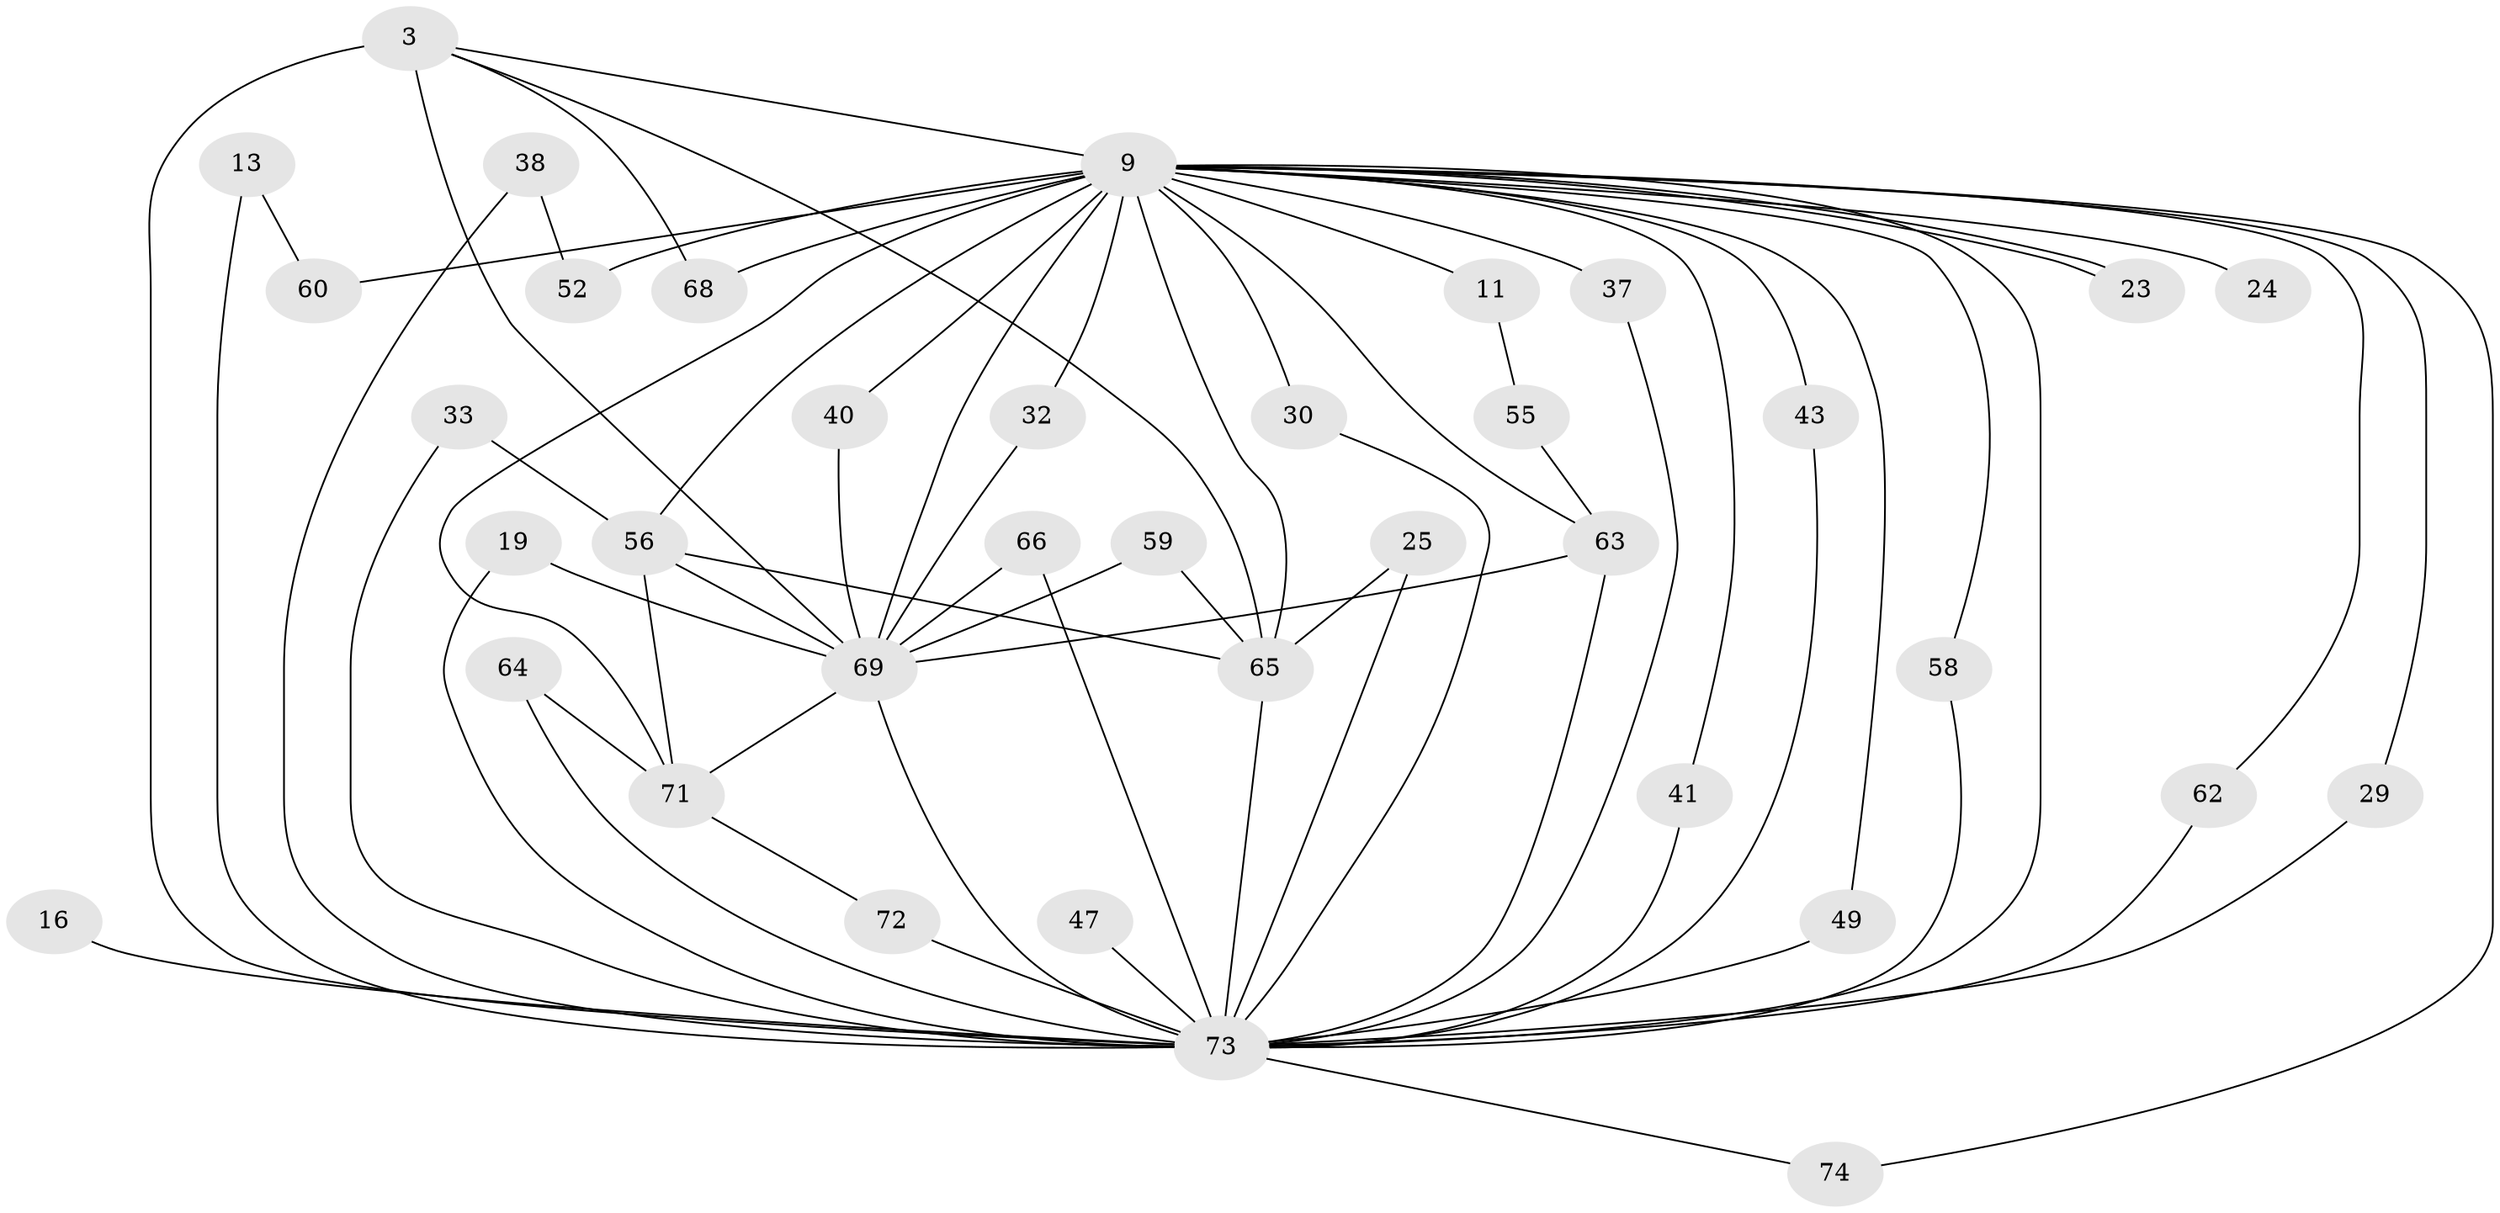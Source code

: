 // original degree distribution, {20: 0.013513513513513514, 11: 0.02702702702702703, 21: 0.013513513513513514, 24: 0.013513513513513514, 15: 0.013513513513513514, 22: 0.02702702702702703, 14: 0.013513513513513514, 16: 0.013513513513513514, 3: 0.28378378378378377, 5: 0.013513513513513514, 4: 0.06756756756756757, 6: 0.02702702702702703, 2: 0.47297297297297297}
// Generated by graph-tools (version 1.1) at 2025/47/03/04/25 21:47:32]
// undirected, 37 vertices, 70 edges
graph export_dot {
graph [start="1"]
  node [color=gray90,style=filled];
  3 [super="+2"];
  9 [super="+5+7"];
  11;
  13;
  16;
  19;
  23;
  24;
  25;
  29;
  30;
  32;
  33;
  37 [super="+35"];
  38;
  40;
  41 [super="+17+28"];
  43;
  47;
  49 [super="+36"];
  52 [super="+14"];
  55;
  56 [super="+54+21"];
  58;
  59;
  60 [super="+44+26"];
  62;
  63 [super="+48+51"];
  64;
  65 [super="+15+31+61+39"];
  66;
  68 [super="+46"];
  69 [super="+45+8"];
  71 [super="+70+50+42+57"];
  72 [super="+67"];
  73 [super="+53+10"];
  74;
  3 -- 9 [weight=6];
  3 -- 68;
  3 -- 65;
  3 -- 69 [weight=5];
  3 -- 73 [weight=7];
  9 -- 11 [weight=2];
  9 -- 23;
  9 -- 23;
  9 -- 24 [weight=2];
  9 -- 30;
  9 -- 37 [weight=2];
  9 -- 52 [weight=3];
  9 -- 56 [weight=4];
  9 -- 74;
  9 -- 68 [weight=3];
  9 -- 40;
  9 -- 43;
  9 -- 60 [weight=3];
  9 -- 62;
  9 -- 49;
  9 -- 69 [weight=7];
  9 -- 29;
  9 -- 32;
  9 -- 58;
  9 -- 63 [weight=2];
  9 -- 73 [weight=10];
  9 -- 41 [weight=2];
  9 -- 71 [weight=3];
  9 -- 65;
  11 -- 55;
  13 -- 73 [weight=2];
  13 -- 60;
  16 -- 73 [weight=2];
  19 -- 69;
  19 -- 73;
  25 -- 65;
  25 -- 73 [weight=2];
  29 -- 73;
  30 -- 73;
  32 -- 69;
  33 -- 73;
  33 -- 56;
  37 -- 73;
  38 -- 52;
  38 -- 73;
  40 -- 69;
  41 -- 73 [weight=2];
  43 -- 73;
  47 -- 73 [weight=2];
  49 -- 73 [weight=3];
  55 -- 63;
  56 -- 69;
  56 -- 65 [weight=2];
  56 -- 71 [weight=2];
  58 -- 73;
  59 -- 65;
  59 -- 69;
  62 -- 73;
  63 -- 69 [weight=2];
  63 -- 73;
  64 -- 73;
  64 -- 71;
  65 -- 73;
  66 -- 69;
  66 -- 73;
  69 -- 73 [weight=6];
  69 -- 71 [weight=2];
  71 -- 72;
  72 -- 73 [weight=2];
  73 -- 74;
}
